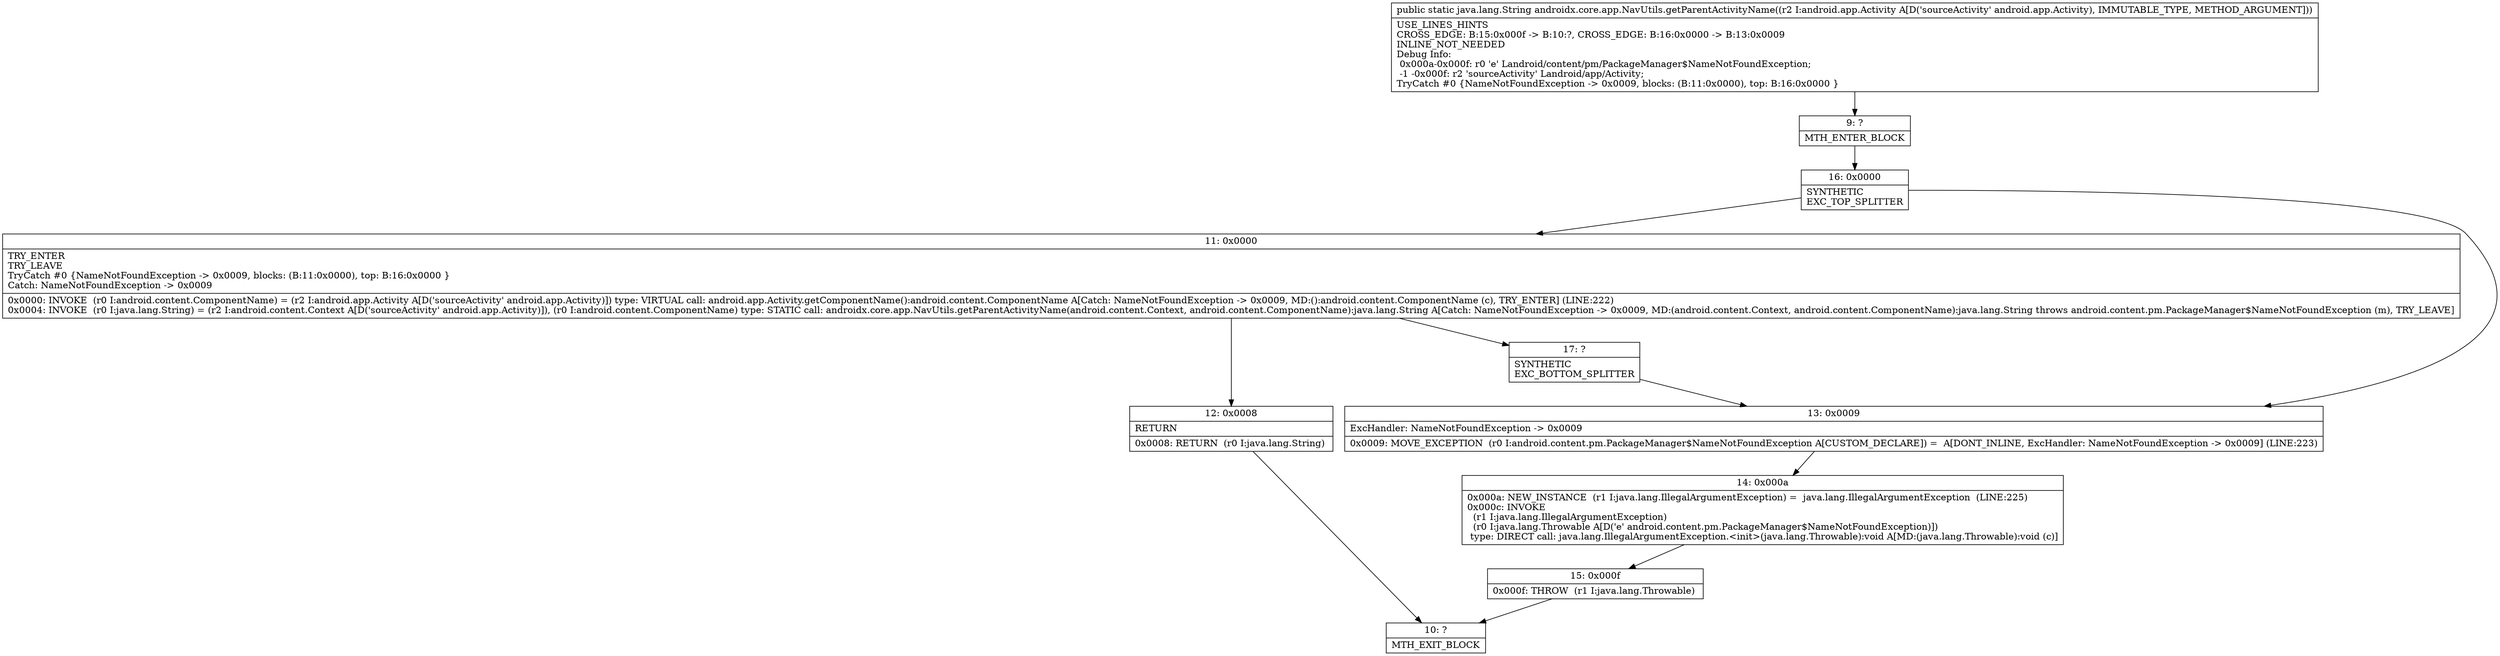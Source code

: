 digraph "CFG forandroidx.core.app.NavUtils.getParentActivityName(Landroid\/app\/Activity;)Ljava\/lang\/String;" {
Node_9 [shape=record,label="{9\:\ ?|MTH_ENTER_BLOCK\l}"];
Node_16 [shape=record,label="{16\:\ 0x0000|SYNTHETIC\lEXC_TOP_SPLITTER\l}"];
Node_11 [shape=record,label="{11\:\ 0x0000|TRY_ENTER\lTRY_LEAVE\lTryCatch #0 \{NameNotFoundException \-\> 0x0009, blocks: (B:11:0x0000), top: B:16:0x0000 \}\lCatch: NameNotFoundException \-\> 0x0009\l|0x0000: INVOKE  (r0 I:android.content.ComponentName) = (r2 I:android.app.Activity A[D('sourceActivity' android.app.Activity)]) type: VIRTUAL call: android.app.Activity.getComponentName():android.content.ComponentName A[Catch: NameNotFoundException \-\> 0x0009, MD:():android.content.ComponentName (c), TRY_ENTER] (LINE:222)\l0x0004: INVOKE  (r0 I:java.lang.String) = (r2 I:android.content.Context A[D('sourceActivity' android.app.Activity)]), (r0 I:android.content.ComponentName) type: STATIC call: androidx.core.app.NavUtils.getParentActivityName(android.content.Context, android.content.ComponentName):java.lang.String A[Catch: NameNotFoundException \-\> 0x0009, MD:(android.content.Context, android.content.ComponentName):java.lang.String throws android.content.pm.PackageManager$NameNotFoundException (m), TRY_LEAVE]\l}"];
Node_12 [shape=record,label="{12\:\ 0x0008|RETURN\l|0x0008: RETURN  (r0 I:java.lang.String) \l}"];
Node_10 [shape=record,label="{10\:\ ?|MTH_EXIT_BLOCK\l}"];
Node_17 [shape=record,label="{17\:\ ?|SYNTHETIC\lEXC_BOTTOM_SPLITTER\l}"];
Node_13 [shape=record,label="{13\:\ 0x0009|ExcHandler: NameNotFoundException \-\> 0x0009\l|0x0009: MOVE_EXCEPTION  (r0 I:android.content.pm.PackageManager$NameNotFoundException A[CUSTOM_DECLARE]) =  A[DONT_INLINE, ExcHandler: NameNotFoundException \-\> 0x0009] (LINE:223)\l}"];
Node_14 [shape=record,label="{14\:\ 0x000a|0x000a: NEW_INSTANCE  (r1 I:java.lang.IllegalArgumentException) =  java.lang.IllegalArgumentException  (LINE:225)\l0x000c: INVOKE  \l  (r1 I:java.lang.IllegalArgumentException)\l  (r0 I:java.lang.Throwable A[D('e' android.content.pm.PackageManager$NameNotFoundException)])\l type: DIRECT call: java.lang.IllegalArgumentException.\<init\>(java.lang.Throwable):void A[MD:(java.lang.Throwable):void (c)]\l}"];
Node_15 [shape=record,label="{15\:\ 0x000f|0x000f: THROW  (r1 I:java.lang.Throwable) \l}"];
MethodNode[shape=record,label="{public static java.lang.String androidx.core.app.NavUtils.getParentActivityName((r2 I:android.app.Activity A[D('sourceActivity' android.app.Activity), IMMUTABLE_TYPE, METHOD_ARGUMENT]))  | USE_LINES_HINTS\lCROSS_EDGE: B:15:0x000f \-\> B:10:?, CROSS_EDGE: B:16:0x0000 \-\> B:13:0x0009\lINLINE_NOT_NEEDED\lDebug Info:\l  0x000a\-0x000f: r0 'e' Landroid\/content\/pm\/PackageManager$NameNotFoundException;\l  \-1 \-0x000f: r2 'sourceActivity' Landroid\/app\/Activity;\lTryCatch #0 \{NameNotFoundException \-\> 0x0009, blocks: (B:11:0x0000), top: B:16:0x0000 \}\l}"];
MethodNode -> Node_9;Node_9 -> Node_16;
Node_16 -> Node_11;
Node_16 -> Node_13;
Node_11 -> Node_12;
Node_11 -> Node_17;
Node_12 -> Node_10;
Node_17 -> Node_13;
Node_13 -> Node_14;
Node_14 -> Node_15;
Node_15 -> Node_10;
}


